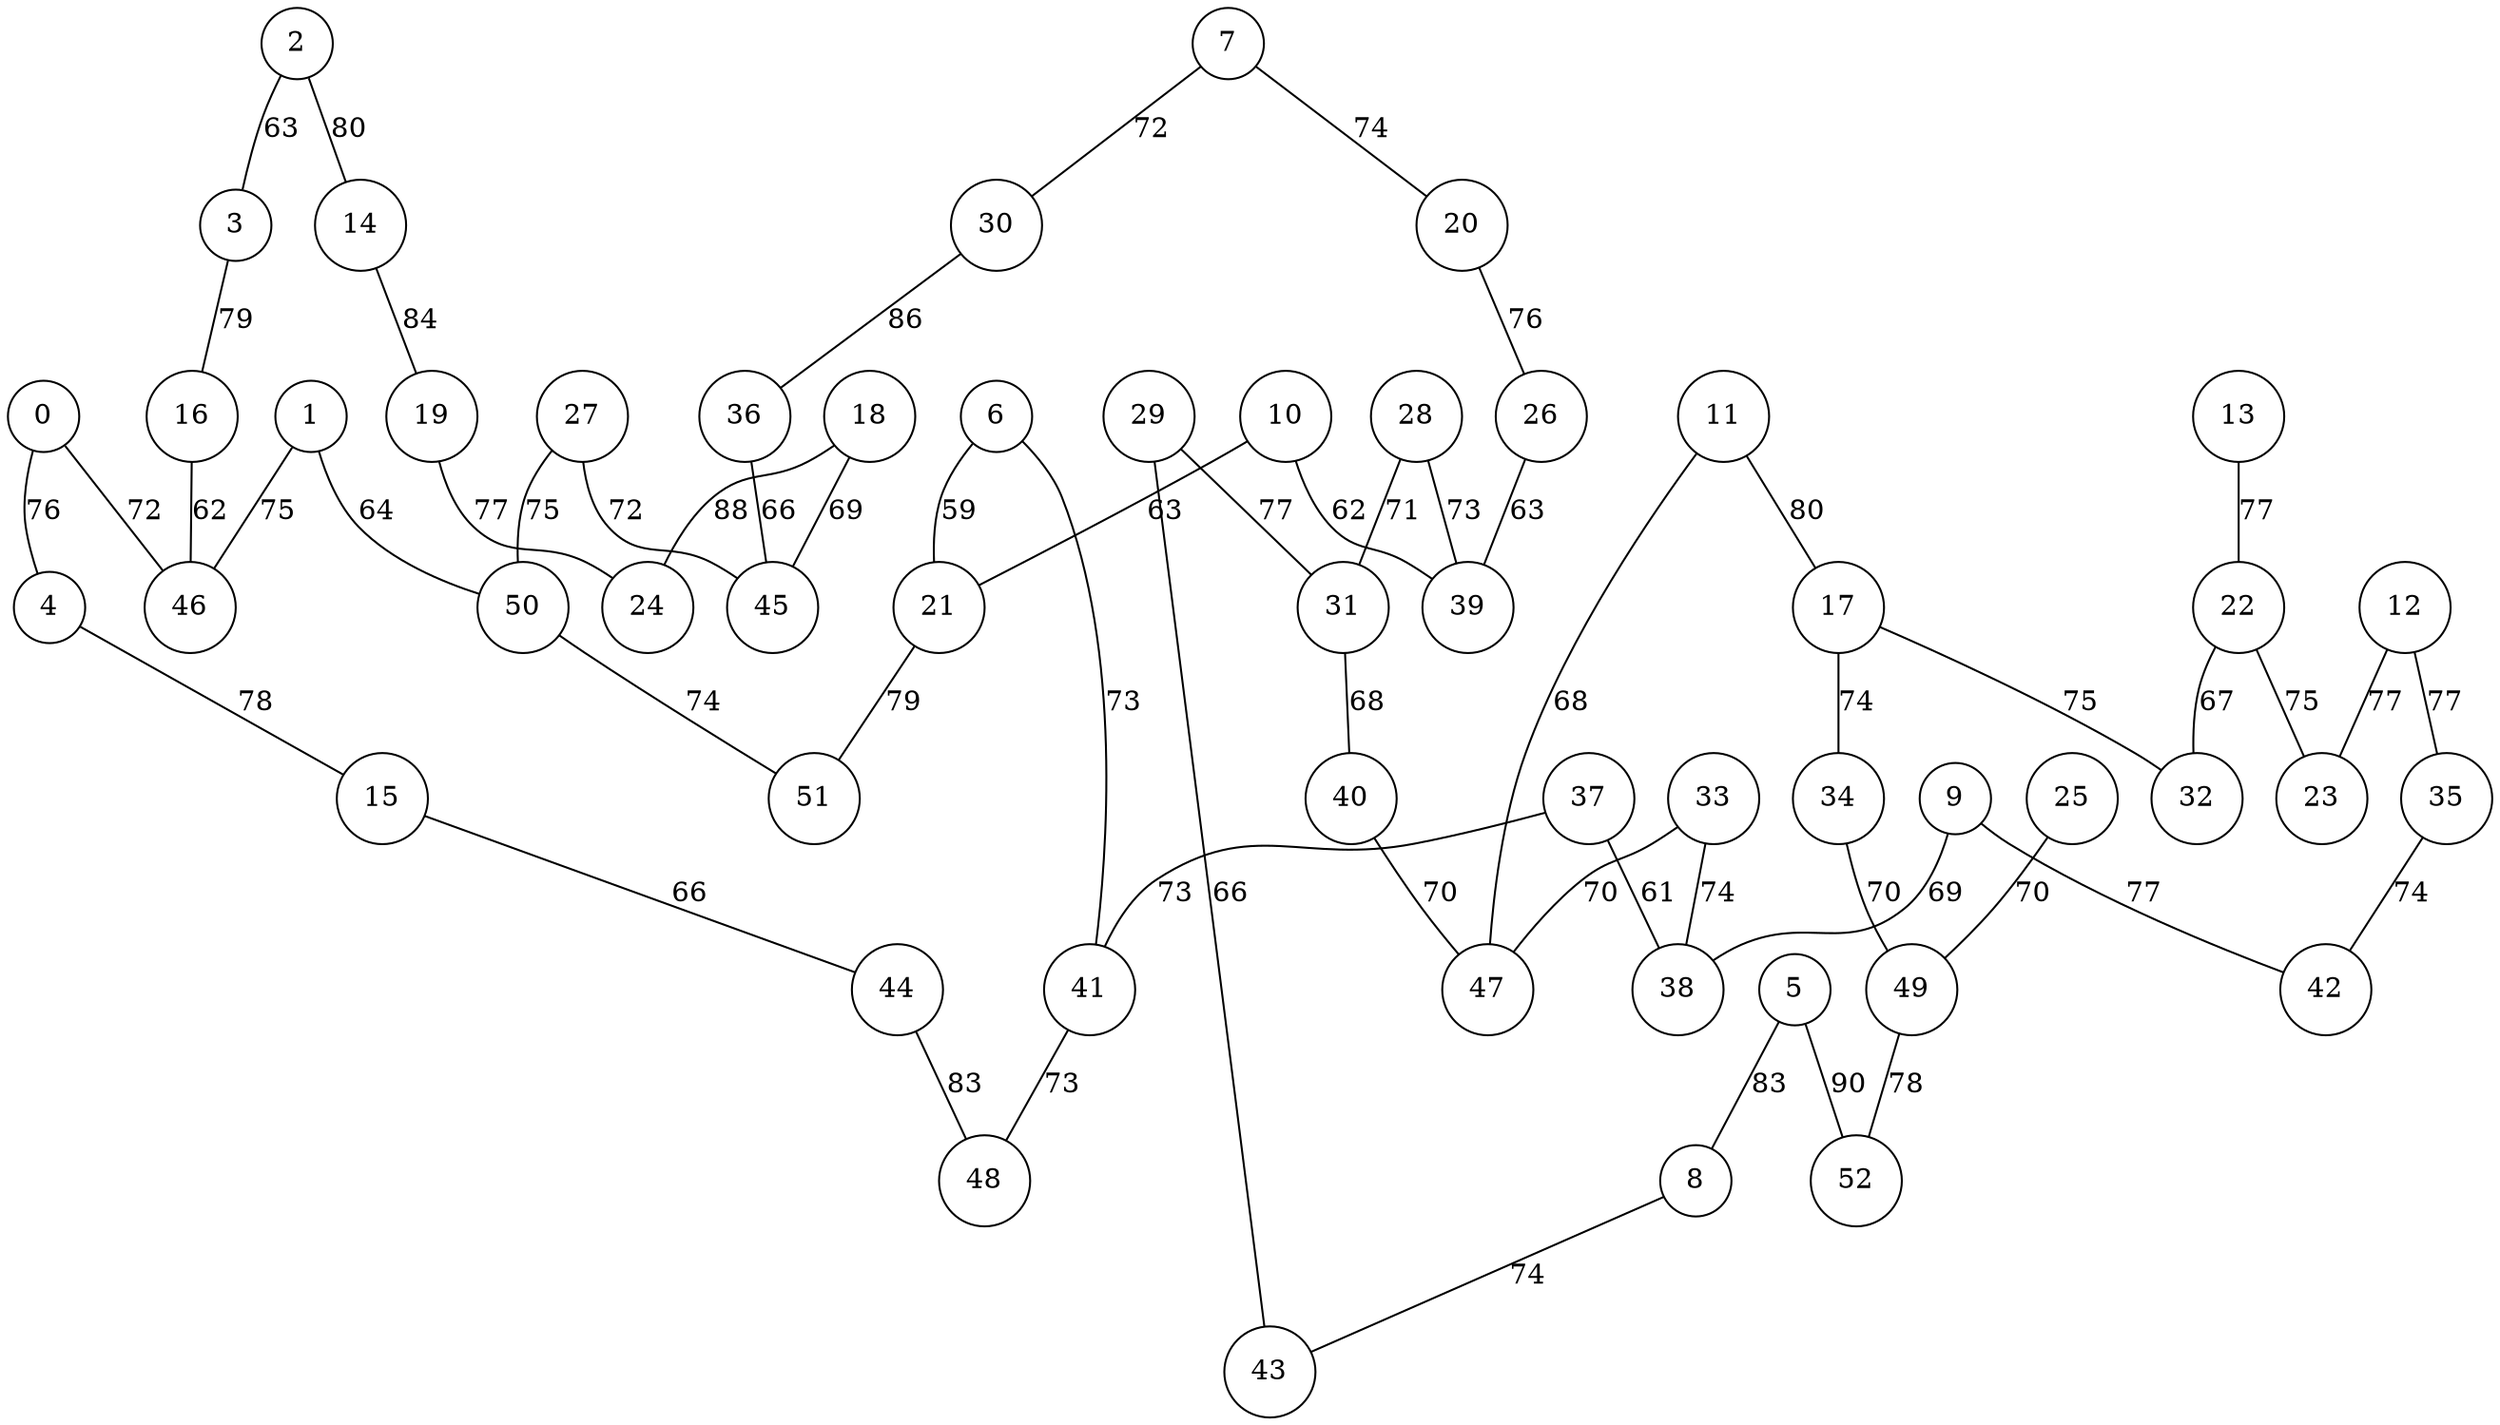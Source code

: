 graph qubit_interaction_graph {
    node [shape=circle];
    0 -- 4 [label=76];
    0 -- 46 [label=72];
    1 -- 46 [label=75];
    1 -- 50 [label=64];
    2 -- 3 [label=63];
    2 -- 14 [label=80];
    3 -- 16 [label=79];
    4 -- 15 [label=78];
    5 -- 52 [label=90];
    5 -- 8 [label=83];
    6 -- 41 [label=73];
    6 -- 21 [label=59];
    7 -- 20 [label=74];
    7 -- 30 [label=72];
    8 -- 43 [label=74];
    9 -- 38 [label=69];
    9 -- 42 [label=77];
    10 -- 39 [label=62];
    10 -- 21 [label=63];
    11 -- 47 [label=68];
    11 -- 17 [label=80];
    12 -- 23 [label=77];
    12 -- 35 [label=77];
    13 -- 22 [label=77];
    14 -- 19 [label=84];
    15 -- 44 [label=66];
    16 -- 46 [label=62];
    17 -- 32 [label=75];
    17 -- 34 [label=74];
    18 -- 45 [label=69];
    18 -- 24 [label=88];
    19 -- 24 [label=77];
    20 -- 26 [label=76];
    21 -- 51 [label=79];
    22 -- 23 [label=75];
    22 -- 32 [label=67];
    25 -- 49 [label=70];
    26 -- 39 [label=63];
    27 -- 50 [label=75];
    27 -- 45 [label=72];
    28 -- 31 [label=71];
    28 -- 39 [label=73];
    29 -- 31 [label=77];
    29 -- 43 [label=66];
    30 -- 36 [label=86];
    31 -- 40 [label=68];
    33 -- 47 [label=70];
    33 -- 38 [label=74];
    34 -- 49 [label=70];
    35 -- 42 [label=74];
    36 -- 45 [label=66];
    37 -- 41 [label=73];
    37 -- 38 [label=61];
    40 -- 47 [label=70];
    41 -- 48 [label=73];
    44 -- 48 [label=83];
    49 -- 52 [label=78];
    50 -- 51 [label=74];
}